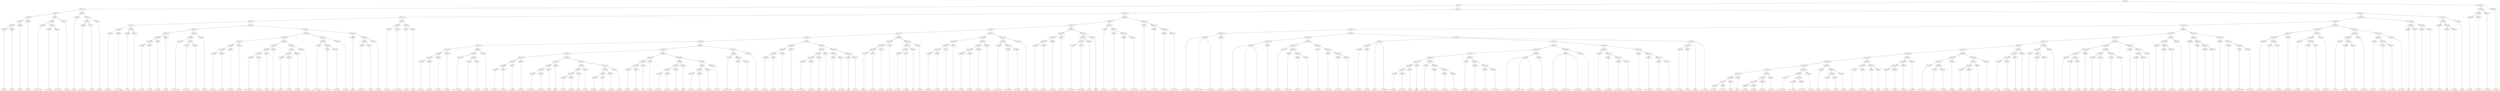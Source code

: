 digraph sample{
"L3693(0)"->"[C  E  G](0)"
"L3693(1)"->"[C  E  G](1)"
"L5619(6)"->"L3693(0)"
"L5619(6)"->"L3693(1)"
"L3693(2)"->"[C  E  G](2)"
"L5619(5)"->"L5619(6)"
"L5619(5)"->"L3693(2)"
"L3693(3)"->"[C  E  G](3)"
"L5619(4)"->"L5619(5)"
"L5619(4)"->"L3693(3)"
"L5214(0)"->"[Cis  D  F  G  B](0)"
"L3152(0)"->"[D  F  G  B](0)"
"L-1368(0)"->"[F  G  A  B](0)"
"L5619(9)"->"L3152(0)"
"L5619(9)"->"L-1368(0)"
"L5619(8)"->"L5214(0)"
"L5619(8)"->"L5619(9)"
"L3784(0)"->"[F  G  B](0)"
"L5619(7)"->"L5619(8)"
"L5619(7)"->"L3784(0)"
"L5619(3)"->"L5619(4)"
"L5619(3)"->"L5619(7)"
"L2963(0)"->"[C  E](0)"
"L3106(0)"->"[D  E  Gis  B](0)"
"L2777(0)"->"[C  E  A](0)"
"L5619(12)"->"L3106(0)"
"L5619(12)"->"L2777(0)"
"L4004(0)"->"[D  F  A](0)"
"L5619(11)"->"L5619(12)"
"L5619(11)"->"L4004(0)"
"L5619(10)"->"L2963(0)"
"L5619(10)"->"L5619(11)"
"L5619(2)"->"L5619(3)"
"L5619(2)"->"L5619(10)"
"L4733(0)"->"[D  E  Gis](0)"
"L4285(0)"->"[C  D  E  Gis  B](0)"
"L5619(18)"->"L4733(0)"
"L5619(18)"->"L4285(0)"
"L2931(0)"->"[C  A](0)"
"L2931(1)"->"[C  A](1)"
"L5619(19)"->"L2931(0)"
"L5619(19)"->"L2931(1)"
"L5619(17)"->"L5619(18)"
"L5619(17)"->"L5619(19)"
"L3693(4)"->"[C  E  G](4)"
"L3693(5)"->"[C  E  G](5)"
"L5619(24)"->"L3693(4)"
"L5619(24)"->"L3693(5)"
"L3693(6)"->"[C  E  G](6)"
"L5619(23)"->"L5619(24)"
"L5619(23)"->"L3693(6)"
"L3693(7)"->"[C  E  G](7)"
"L5619(22)"->"L5619(23)"
"L5619(22)"->"L3693(7)"
"L5214(1)"->"[Cis  D  F  G  B](1)"
"L3152(1)"->"[D  F  G  B](1)"
"L-1368(1)"->"[F  G  A  B](1)"
"L5619(27)"->"L3152(1)"
"L5619(27)"->"L-1368(1)"
"L5619(26)"->"L5214(1)"
"L5619(26)"->"L5619(27)"
"L3784(1)"->"[F  G  B](1)"
"L5619(25)"->"L5619(26)"
"L5619(25)"->"L3784(1)"
"L5619(21)"->"L5619(22)"
"L5619(21)"->"L5619(25)"
"L-1553(0)"->"[C  G  Ais](0)"
"L-1365(0)"->"[C  Fis  A](0)"
"L5619(33)"->"L-1553(0)"
"L5619(33)"->"L-1365(0)"
"L3200(0)"->"[C  F  Gis](0)"
"L5619(32)"->"L5619(33)"
"L5619(32)"->"L3200(0)"
"L3693(8)"->"[C  E  G](8)"
"L5619(31)"->"L5619(32)"
"L5619(31)"->"L3693(8)"
"L4724(0)"->"[D  E  F  G  B](0)"
"L3152(2)"->"[D  F  G  B](2)"
"L5619(37)"->"L4724(0)"
"L5619(37)"->"L3152(2)"
"L2963(1)"->"[C  E](1)"
"L5619(36)"->"L5619(37)"
"L5619(36)"->"L2963(1)"
"L3335(0)"->"[rest](0)"
"L5619(35)"->"L5619(36)"
"L5619(35)"->"L3335(0)"
"L3693(9)"->"[C  E  G](9)"
"L3693(10)"->"[C  E  G](10)"
"L5619(40)"->"L3693(9)"
"L5619(40)"->"L3693(10)"
"L3693(11)"->"[C  E  G](11)"
"L5619(39)"->"L5619(40)"
"L5619(39)"->"L3693(11)"
"L3693(12)"->"[C  E  G](12)"
"L5619(38)"->"L5619(39)"
"L5619(38)"->"L3693(12)"
"L5619(34)"->"L5619(35)"
"L5619(34)"->"L5619(38)"
"L5619(30)"->"L5619(31)"
"L5619(30)"->"L5619(34)"
"L5214(2)"->"[Cis  D  F  G  B](2)"
"L3152(3)"->"[D  F  G  B](3)"
"L-1368(2)"->"[F  G  A  B](2)"
"L5619(43)"->"L3152(3)"
"L5619(43)"->"L-1368(2)"
"L5619(42)"->"L5214(2)"
"L5619(42)"->"L5619(43)"
"L3784(2)"->"[F  G  B](2)"
"L5619(41)"->"L5619(42)"
"L5619(41)"->"L3784(2)"
"L5619(29)"->"L5619(30)"
"L5619(29)"->"L5619(41)"
"L2963(2)"->"[C  E](2)"
"L3106(1)"->"[D  E  Gis  B](1)"
"L2777(1)"->"[C  E  A](1)"
"L5619(46)"->"L3106(1)"
"L5619(46)"->"L2777(1)"
"L4004(1)"->"[D  F  A](1)"
"L5619(45)"->"L5619(46)"
"L5619(45)"->"L4004(1)"
"L5619(44)"->"L2963(2)"
"L5619(44)"->"L5619(45)"
"L5619(28)"->"L5619(29)"
"L5619(28)"->"L5619(44)"
"L5619(20)"->"L5619(21)"
"L5619(20)"->"L5619(28)"
"L5619(16)"->"L5619(17)"
"L5619(16)"->"L5619(20)"
"L4733(1)"->"[D  E  Gis](1)"
"L4285(1)"->"[C  D  E  Gis  B](1)"
"L5619(48)"->"L4733(1)"
"L5619(48)"->"L4285(1)"
"L2931(2)"->"[C  A](2)"
"L2931(3)"->"[C  A](3)"
"L5619(49)"->"L2931(2)"
"L5619(49)"->"L2931(3)"
"L5619(47)"->"L5619(48)"
"L5619(47)"->"L5619(49)"
"L5619(15)"->"L5619(16)"
"L5619(15)"->"L5619(47)"
"L3693(13)"->"[C  E  G](13)"
"L3693(14)"->"[C  E  G](14)"
"L5619(60)"->"L3693(13)"
"L5619(60)"->"L3693(14)"
"L3693(15)"->"[C  E  G](15)"
"L5619(59)"->"L5619(60)"
"L5619(59)"->"L3693(15)"
"L3693(16)"->"[C  E  G](16)"
"L5619(58)"->"L5619(59)"
"L5619(58)"->"L3693(16)"
"L5214(3)"->"[Cis  D  F  G  B](3)"
"L3152(4)"->"[D  F  G  B](4)"
"L-1368(3)"->"[F  G  A  B](3)"
"L5619(63)"->"L3152(4)"
"L5619(63)"->"L-1368(3)"
"L5619(62)"->"L5214(3)"
"L5619(62)"->"L5619(63)"
"L3784(3)"->"[F  G  B](3)"
"L5619(61)"->"L5619(62)"
"L5619(61)"->"L3784(3)"
"L5619(57)"->"L5619(58)"
"L5619(57)"->"L5619(61)"
"L-1553(1)"->"[C  G  Ais](1)"
"L-1365(1)"->"[C  Fis  A](1)"
"L5619(69)"->"L-1553(1)"
"L5619(69)"->"L-1365(1)"
"L3200(1)"->"[C  F  Gis](1)"
"L5619(68)"->"L5619(69)"
"L5619(68)"->"L3200(1)"
"L3693(17)"->"[C  E  G](17)"
"L5619(67)"->"L5619(68)"
"L5619(67)"->"L3693(17)"
"L4724(1)"->"[D  E  F  G  B](1)"
"L3152(5)"->"[D  F  G  B](5)"
"L5619(73)"->"L4724(1)"
"L5619(73)"->"L3152(5)"
"L2963(3)"->"[C  E](3)"
"L5619(72)"->"L5619(73)"
"L5619(72)"->"L2963(3)"
"L3335(1)"->"[rest](1)"
"L5619(71)"->"L5619(72)"
"L5619(71)"->"L3335(1)"
"L3285(0)"->"[C  G  B](0)"
"L4267(0)"->"[D  E  Fis](0)"
"L5619(77)"->"L3285(0)"
"L5619(77)"->"L4267(0)"
"L4794(0)"->"[G](0)"
"L5619(76)"->"L5619(77)"
"L5619(76)"->"L4794(0)"
"L3116(0)"->"[D  G  B](0)"
"L5619(75)"->"L5619(76)"
"L5619(75)"->"L3116(0)"
"L5323(0)"->"[C  Dis  G](0)"
"L5323(1)"->"[C  Dis  G](1)"
"L5619(80)"->"L5323(0)"
"L5619(80)"->"L5323(1)"
"L3116(1)"->"[D  G  B](1)"
"L5619(79)"->"L5619(80)"
"L5619(79)"->"L3116(1)"
"L3116(2)"->"[D  G  B](2)"
"L5619(78)"->"L5619(79)"
"L5619(78)"->"L3116(2)"
"L5619(74)"->"L5619(75)"
"L5619(74)"->"L5619(78)"
"L5619(70)"->"L5619(71)"
"L5619(70)"->"L5619(74)"
"L5619(66)"->"L5619(67)"
"L5619(66)"->"L5619(70)"
"L3285(1)"->"[C  G  B](1)"
"L4267(1)"->"[D  E  Fis](1)"
"L5619(84)"->"L3285(1)"
"L5619(84)"->"L4267(1)"
"L4794(1)"->"[G](1)"
"L5619(83)"->"L5619(84)"
"L5619(83)"->"L4794(1)"
"L3784(4)"->"[F  G  B](4)"
"L5619(82)"->"L5619(83)"
"L5619(82)"->"L3784(4)"
"L5323(2)"->"[C  Dis  G](2)"
"L5323(3)"->"[C  Dis  G](3)"
"L5619(88)"->"L5323(2)"
"L5619(88)"->"L5323(3)"
"L3116(3)"->"[D  G  B](3)"
"L5619(87)"->"L5619(88)"
"L5619(87)"->"L3116(3)"
"L2804(0)"->"[G  B](0)"
"L5619(86)"->"L5619(87)"
"L5619(86)"->"L2804(0)"
"L3693(18)"->"[C  E  G](18)"
"L3693(19)"->"[C  E  G](19)"
"L5619(91)"->"L3693(18)"
"L5619(91)"->"L3693(19)"
"L3693(20)"->"[C  E  G](20)"
"L5619(90)"->"L5619(91)"
"L5619(90)"->"L3693(20)"
"L3693(21)"->"[C  E  G](21)"
"L5619(89)"->"L5619(90)"
"L5619(89)"->"L3693(21)"
"L5619(85)"->"L5619(86)"
"L5619(85)"->"L5619(89)"
"L5619(81)"->"L5619(82)"
"L5619(81)"->"L5619(85)"
"L5619(65)"->"L5619(66)"
"L5619(65)"->"L5619(81)"
"L5214(4)"->"[Cis  D  F  G  B](4)"
"L3152(6)"->"[D  F  G  B](6)"
"L-1368(4)"->"[F  G  A  B](4)"
"L5619(94)"->"L3152(6)"
"L5619(94)"->"L-1368(4)"
"L5619(93)"->"L5214(4)"
"L5619(93)"->"L5619(94)"
"L3784(5)"->"[F  G  B](5)"
"L5619(92)"->"L5619(93)"
"L5619(92)"->"L3784(5)"
"L5619(64)"->"L5619(65)"
"L5619(64)"->"L5619(92)"
"L5619(56)"->"L5619(57)"
"L5619(56)"->"L5619(64)"
"L-1553(2)"->"[C  G  Ais](2)"
"L-1365(2)"->"[C  Fis  A](2)"
"L5619(98)"->"L-1553(2)"
"L5619(98)"->"L-1365(2)"
"L3200(2)"->"[C  F  Gis](2)"
"L5619(97)"->"L5619(98)"
"L5619(97)"->"L3200(2)"
"L3693(22)"->"[C  E  G](22)"
"L5619(96)"->"L5619(97)"
"L5619(96)"->"L3693(22)"
"L4724(2)"->"[D  E  F  G  B](2)"
"L3152(7)"->"[D  F  G  B](7)"
"L5619(102)"->"L4724(2)"
"L5619(102)"->"L3152(7)"
"L2963(4)"->"[C  E](4)"
"L5619(101)"->"L5619(102)"
"L5619(101)"->"L2963(4)"
"L3335(2)"->"[rest](2)"
"L5619(100)"->"L5619(101)"
"L5619(100)"->"L3335(2)"
"L3285(2)"->"[C  G  B](2)"
"L4267(2)"->"[D  E  Fis](2)"
"L5619(104)"->"L3285(2)"
"L5619(104)"->"L4267(2)"
"L4794(2)"->"[G](2)"
"L3116(4)"->"[D  G  B](4)"
"L5619(105)"->"L4794(2)"
"L5619(105)"->"L3116(4)"
"L5619(103)"->"L5619(104)"
"L5619(103)"->"L5619(105)"
"L5619(99)"->"L5619(100)"
"L5619(99)"->"L5619(103)"
"L5619(95)"->"L5619(96)"
"L5619(95)"->"L5619(99)"
"L5619(55)"->"L5619(56)"
"L5619(55)"->"L5619(95)"
"L5323(4)"->"[C  Dis  G](4)"
"L5323(5)"->"[C  Dis  G](5)"
"L5619(109)"->"L5323(4)"
"L5619(109)"->"L5323(5)"
"L3116(5)"->"[D  G  B](5)"
"L5619(108)"->"L5619(109)"
"L5619(108)"->"L3116(5)"
"L3116(6)"->"[D  G  B](6)"
"L5619(107)"->"L5619(108)"
"L5619(107)"->"L3116(6)"
"L3285(3)"->"[C  G  B](3)"
"L4267(3)"->"[D  E  Fis](3)"
"L5619(112)"->"L3285(3)"
"L5619(112)"->"L4267(3)"
"L4794(3)"->"[G](3)"
"L5619(111)"->"L5619(112)"
"L5619(111)"->"L4794(3)"
"L3784(6)"->"[F  G  B](6)"
"L5619(110)"->"L5619(111)"
"L5619(110)"->"L3784(6)"
"L5619(106)"->"L5619(107)"
"L5619(106)"->"L5619(110)"
"L5619(54)"->"L5619(55)"
"L5619(54)"->"L5619(106)"
"L5323(6)"->"[C  Dis  G](6)"
"L5323(7)"->"[C  Dis  G](7)"
"L5619(117)"->"L5323(6)"
"L5619(117)"->"L5323(7)"
"L3116(7)"->"[D  G  B](7)"
"L5619(116)"->"L5619(117)"
"L5619(116)"->"L3116(7)"
"L2804(1)"->"[G  B](1)"
"L5619(115)"->"L5619(116)"
"L5619(115)"->"L2804(1)"
"L3693(23)"->"[C  E  G](23)"
"L3693(24)"->"[C  E  G](24)"
"L5619(120)"->"L3693(23)"
"L5619(120)"->"L3693(24)"
"L3693(25)"->"[C  E  G](25)"
"L5619(119)"->"L5619(120)"
"L5619(119)"->"L3693(25)"
"L3693(26)"->"[C  E  G](26)"
"L5619(118)"->"L5619(119)"
"L5619(118)"->"L3693(26)"
"L5619(114)"->"L5619(115)"
"L5619(114)"->"L5619(118)"
"L5214(5)"->"[Cis  D  F  G  B](5)"
"L3152(8)"->"[D  F  G  B](8)"
"L-1368(5)"->"[F  G  A  B](5)"
"L5619(123)"->"L3152(8)"
"L5619(123)"->"L-1368(5)"
"L5619(122)"->"L5214(5)"
"L5619(122)"->"L5619(123)"
"L3784(7)"->"[F  G  B](7)"
"L5619(121)"->"L5619(122)"
"L5619(121)"->"L3784(7)"
"L5619(113)"->"L5619(114)"
"L5619(113)"->"L5619(121)"
"L5619(53)"->"L5619(54)"
"L5619(53)"->"L5619(113)"
"L-1553(3)"->"[C  G  Ais](3)"
"L-1365(3)"->"[C  Fis  A](3)"
"L5619(127)"->"L-1553(3)"
"L5619(127)"->"L-1365(3)"
"L3200(3)"->"[C  F  Gis](3)"
"L5619(126)"->"L5619(127)"
"L5619(126)"->"L3200(3)"
"L3693(27)"->"[C  E  G](27)"
"L5619(125)"->"L5619(126)"
"L5619(125)"->"L3693(27)"
"L4724(3)"->"[D  E  F  G  B](3)"
"L3152(9)"->"[D  F  G  B](9)"
"L5619(130)"->"L4724(3)"
"L5619(130)"->"L3152(9)"
"L2963(5)"->"[C  E](5)"
"L5619(129)"->"L5619(130)"
"L5619(129)"->"L2963(5)"
"L3335(3)"->"[rest](3)"
"L5619(128)"->"L5619(129)"
"L5619(128)"->"L3335(3)"
"L5619(124)"->"L5619(125)"
"L5619(124)"->"L5619(128)"
"L5619(52)"->"L5619(53)"
"L5619(52)"->"L5619(124)"
"L3441(0)"->"[C  F  G  A](0)"
"L4294(0)"->"[C  D  E  F  A](0)"
"L5080(0)"->"[C  D  F  A](0)"
"L3910(0)"->"[C  D  F  A  B](0)"
"L5619(133)"->"L5080(0)"
"L5619(133)"->"L3910(0)"
"L5619(132)"->"L4294(0)"
"L5619(132)"->"L5619(133)"
"L5619(131)"->"L3441(0)"
"L5619(131)"->"L5619(132)"
"L5619(51)"->"L5619(52)"
"L5619(51)"->"L5619(131)"
"L3441(1)"->"[C  F  G  A](1)"
"L4294(1)"->"[C  D  E  F  A](1)"
"L5080(1)"->"[C  D  F  A](1)"
"L3910(1)"->"[C  D  F  A  B](1)"
"L5619(136)"->"L5080(1)"
"L5619(136)"->"L3910(1)"
"L5619(135)"->"L4294(1)"
"L5619(135)"->"L5619(136)"
"L5619(134)"->"L3441(1)"
"L5619(134)"->"L5619(135)"
"L5619(50)"->"L5619(51)"
"L5619(50)"->"L5619(134)"
"L5619(14)"->"L5619(15)"
"L5619(14)"->"L5619(50)"
"L2988(0)"->"[C  Cis  D  E  Ais](0)"
"L2988(0)"->"[C  Dis  E  F  Ais](0)"
"L2988(0)"->"[C  E  Fis  Ais](0)"
"L1959(0)"->"[C  E  G  Ais](0)"
"L5619(142)"->"L2988(0)"
"L5619(142)"->"L1959(0)"
"L2988(1)"->"[C  Cis  D  E  Ais](1)"
"L2988(1)"->"[C  Dis  E  F  Ais](1)"
"L2988(1)"->"[C  E  Fis  Ais](1)"
"L1959(1)"->"[C  E  G  Ais](1)"
"L5619(145)"->"L2988(1)"
"L5619(145)"->"L1959(1)"
"L3441(2)"->"[C  F  G  A](2)"
"L4294(2)"->"[C  D  E  F  A](2)"
"L5080(2)"->"[C  D  F  A](2)"
"L3910(2)"->"[C  D  F  A  B](2)"
"L5619(149)"->"L5080(2)"
"L5619(149)"->"L3910(2)"
"L5619(148)"->"L4294(2)"
"L5619(148)"->"L5619(149)"
"L5619(147)"->"L3441(2)"
"L5619(147)"->"L5619(148)"
"L3441(3)"->"[C  F  G  A](3)"
"L4294(3)"->"[C  D  E  F  A](3)"
"L5080(3)"->"[C  D  F  A](3)"
"L3910(3)"->"[C  D  F  A  B](3)"
"L5619(152)"->"L5080(3)"
"L5619(152)"->"L3910(3)"
"L5619(151)"->"L4294(3)"
"L5619(151)"->"L5619(152)"
"L5619(150)"->"L3441(3)"
"L5619(150)"->"L5619(151)"
"L5619(146)"->"L5619(147)"
"L5619(146)"->"L5619(150)"
"L5619(144)"->"L5619(145)"
"L5619(144)"->"L5619(146)"
"L3441(4)"->"[C  F  G  A](4)"
"L4484(0)"->"[C  D  E](0)"
"L5619(153)"->"L3441(4)"
"L5619(153)"->"L4484(0)"
"L4505(0)"->"[C  Ais](0)"
"L4505(0)"->"L5619(153)"
"L4505(0)"->"[C  G  A  Ais](0)"
"L5152(0)"->"[F  A  Ais](0)"
"L4455(0)"->"[C  D  E  A](0)"
"L5194(0)"->"L5152(0)"
"L5194(0)"->"L4455(0)"
"L4049(0)"->"[F  A](0)"
"L5619(160)"->"L5194(0)"
"L5619(160)"->"L4049(0)"
"L3335(4)"->"[rest](4)"
"L5619(159)"->"L5619(160)"
"L5619(159)"->"L3335(4)"
"L3441(5)"->"[C  F  G  A](5)"
"L4294(4)"->"[C  D  E  F  A](4)"
"L5080(4)"->"[C  D  F  A](4)"
"L3910(4)"->"[C  D  F  A  B](4)"
"L5619(163)"->"L5080(4)"
"L5619(163)"->"L3910(4)"
"L5619(162)"->"L4294(4)"
"L5619(162)"->"L5619(163)"
"L5619(161)"->"L3441(5)"
"L5619(161)"->"L5619(162)"
"L5619(158)"->"L5619(159)"
"L5619(158)"->"L5619(161)"
"L3441(6)"->"[C  F  G  A](6)"
"L4294(5)"->"[C  D  E  F  A](5)"
"L5080(5)"->"[C  D  F  A](5)"
"L3910(5)"->"[C  D  F  A  B](5)"
"L5619(166)"->"L5080(5)"
"L5619(166)"->"L3910(5)"
"L5619(165)"->"L4294(5)"
"L5619(165)"->"L5619(166)"
"L5619(164)"->"L3441(6)"
"L5619(164)"->"L5619(165)"
"L5619(157)"->"L5619(158)"
"L5619(157)"->"L5619(164)"
"L2988(2)"->"[C  Cis  D  E  Ais](2)"
"L2988(2)"->"[C  Dis  E  F  Ais](2)"
"L2988(2)"->"[C  E  Fis  Ais](2)"
"L1959(2)"->"[C  E  G  Ais](2)"
"L5619(167)"->"L2988(2)"
"L5619(167)"->"L1959(2)"
"L5619(156)"->"L5619(157)"
"L5619(156)"->"L5619(167)"
"L2988(3)"->"[C  Cis  D  E  Ais](3)"
"L2988(3)"->"[C  Dis  E  F  Ais](3)"
"L2988(3)"->"[C  E  Fis  Ais](3)"
"L1959(3)"->"[C  E  G  Ais](3)"
"L5619(168)"->"L2988(3)"
"L5619(168)"->"L1959(3)"
"L5619(155)"->"L5619(156)"
"L5619(155)"->"L5619(168)"
"L3441(7)"->"[C  F  G  A](7)"
"L4294(6)"->"[C  D  E  F  A](6)"
"L5080(6)"->"[C  D  F  A](6)"
"L3910(6)"->"[C  D  F  A  B](6)"
"L5619(172)"->"L5080(6)"
"L5619(172)"->"L3910(6)"
"L5619(171)"->"L4294(6)"
"L5619(171)"->"L5619(172)"
"L5619(170)"->"L3441(7)"
"L5619(170)"->"L5619(171)"
"L3441(8)"->"[C  F  G  A](8)"
"L4294(7)"->"[C  D  E  F  A](7)"
"L5080(7)"->"[C  D  F  A](7)"
"L3910(7)"->"[C  D  F  A  B](7)"
"L5619(175)"->"L5080(7)"
"L5619(175)"->"L3910(7)"
"L5619(174)"->"L4294(7)"
"L5619(174)"->"L5619(175)"
"L5619(173)"->"L3441(8)"
"L5619(173)"->"L5619(174)"
"L5619(169)"->"L5619(170)"
"L5619(169)"->"L5619(173)"
"L5619(154)"->"L5619(155)"
"L5619(154)"->"L5619(169)"
"L3441(9)"->"[C  F  G  A](9)"
"L4484(1)"->"[C  D  E](1)"
"L5619(176)"->"L3441(9)"
"L5619(176)"->"L4484(1)"
"L4505(1)"->"[C  Ais](1)"
"L4505(1)"->"L5619(176)"
"L4505(1)"->"[C  G  A  Ais](1)"
"L5529(0)"->"L4505(0)"
"L5529(0)"->"L5619(154)"
"L5529(0)"->"L4505(1)"
"L5619(143)"->"L5619(144)"
"L5619(143)"->"L5529(0)"
"L5619(141)"->"L5619(142)"
"L5619(141)"->"L5619(143)"
"L5152(1)"->"[F  A  Ais](1)"
"L4455(1)"->"[C  D  E  A](1)"
"L5194(1)"->"L5152(1)"
"L5194(1)"->"L4455(1)"
"L4049(1)"->"[F  A](1)"
"L5619(189)"->"L5194(1)"
"L5619(189)"->"L4049(1)"
"L3335(5)"->"[rest](5)"
"L5619(188)"->"L5619(189)"
"L5619(188)"->"L3335(5)"
"L3693(28)"->"[C  E  G](28)"
"L3693(29)"->"[C  E  G](29)"
"L5619(192)"->"L3693(28)"
"L5619(192)"->"L3693(29)"
"L3693(30)"->"[C  E  G](30)"
"L5619(191)"->"L5619(192)"
"L5619(191)"->"L3693(30)"
"L3693(31)"->"[C  E  G](31)"
"L5619(190)"->"L5619(191)"
"L5619(190)"->"L3693(31)"
"L5619(187)"->"L5619(188)"
"L5619(187)"->"L5619(190)"
"L5214(6)"->"[Cis  D  F  G  B](6)"
"L3152(10)"->"[D  F  G  B](10)"
"L-1368(6)"->"[F  G  A  B](6)"
"L5619(195)"->"L3152(10)"
"L5619(195)"->"L-1368(6)"
"L5619(194)"->"L5214(6)"
"L5619(194)"->"L5619(195)"
"L3784(8)"->"[F  G  B](8)"
"L5619(193)"->"L5619(194)"
"L5619(193)"->"L3784(8)"
"L5619(186)"->"L5619(187)"
"L5619(186)"->"L5619(193)"
"L2963(6)"->"[C  E](6)"
"L3106(2)"->"[D  E  Gis  B](2)"
"L2777(2)"->"[C  E  A](2)"
"L5619(198)"->"L3106(2)"
"L5619(198)"->"L2777(2)"
"L4004(2)"->"[D  F  A](2)"
"L5619(197)"->"L5619(198)"
"L5619(197)"->"L4004(2)"
"L5619(196)"->"L2963(6)"
"L5619(196)"->"L5619(197)"
"L5619(185)"->"L5619(186)"
"L5619(185)"->"L5619(196)"
"L4733(2)"->"[D  E  Gis](2)"
"L4285(2)"->"[C  D  E  Gis  B](2)"
"L5619(200)"->"L4733(2)"
"L5619(200)"->"L4285(2)"
"L2931(4)"->"[C  A](4)"
"L2931(5)"->"[C  A](5)"
"L5619(201)"->"L2931(4)"
"L5619(201)"->"L2931(5)"
"L5619(199)"->"L5619(200)"
"L5619(199)"->"L5619(201)"
"L5619(184)"->"L5619(185)"
"L5619(184)"->"L5619(199)"
"L3693(32)"->"[C  E  G](32)"
"L3693(33)"->"[C  E  G](33)"
"L5619(204)"->"L3693(32)"
"L5619(204)"->"L3693(33)"
"L3693(34)"->"[C  E  G](34)"
"L5619(203)"->"L5619(204)"
"L5619(203)"->"L3693(34)"
"L3693(35)"->"[C  E  G](35)"
"L5619(202)"->"L5619(203)"
"L5619(202)"->"L3693(35)"
"L5619(183)"->"L5619(184)"
"L5619(183)"->"L5619(202)"
"L5214(7)"->"[Cis  D  F  G  B](7)"
"L3152(11)"->"[D  F  G  B](11)"
"L-1368(7)"->"[F  G  A  B](7)"
"L5619(208)"->"L3152(11)"
"L5619(208)"->"L-1368(7)"
"L5619(207)"->"L5214(7)"
"L5619(207)"->"L5619(208)"
"L3784(9)"->"[F  G  B](9)"
"L5619(206)"->"L5619(207)"
"L5619(206)"->"L3784(9)"
"L-1553(4)"->"[C  G  Ais](4)"
"L-1365(4)"->"[C  Fis  A](4)"
"L5619(211)"->"L-1553(4)"
"L5619(211)"->"L-1365(4)"
"L3200(4)"->"[C  F  Gis](4)"
"L5619(210)"->"L5619(211)"
"L5619(210)"->"L3200(4)"
"L3693(36)"->"[C  E  G](36)"
"L5619(209)"->"L5619(210)"
"L5619(209)"->"L3693(36)"
"L5619(205)"->"L5619(206)"
"L5619(205)"->"L5619(209)"
"L5619(182)"->"L5619(183)"
"L5619(182)"->"L5619(205)"
"L4724(4)"->"[D  E  F  G  B](4)"
"L3152(12)"->"[D  F  G  B](12)"
"L5619(214)"->"L4724(4)"
"L5619(214)"->"L3152(12)"
"L2963(7)"->"[C  E](7)"
"L5619(213)"->"L5619(214)"
"L5619(213)"->"L2963(7)"
"L3335(6)"->"[rest](6)"
"L5619(212)"->"L5619(213)"
"L5619(212)"->"L3335(6)"
"L5619(181)"->"L5619(182)"
"L5619(181)"->"L5619(212)"
"L2804(2)"->"[G  B](2)"
"L5114(0)"->"[C  G  A](0)"
"L4300(0)"->"[Cis  G  Ais](0)"
"L5619(217)"->"L5114(0)"
"L5619(217)"->"L4300(0)"
"L5619(216)"->"L2804(2)"
"L5619(216)"->"L5619(217)"
"L3116(8)"->"[D  G  B](8)"
"L5619(215)"->"L5619(216)"
"L5619(215)"->"L3116(8)"
"L5619(180)"->"L5619(181)"
"L5619(180)"->"L5619(215)"
"L3693(37)"->"[C  E  G](37)"
"L4336(0)"->"[E  G](0)"
"L3693(38)"->"[C  E  G](38)"
"L5619(222)"->"L4336(0)"
"L5619(222)"->"L3693(38)"
"L5619(221)"->"L3693(37)"
"L5619(221)"->"L5619(222)"
"L2963(8)"->"[C  E](8)"
"L5619(220)"->"L5619(221)"
"L5619(220)"->"L2963(8)"
"L2804(3)"->"[G  B](3)"
"L3152(13)"->"[D  F  G  B](13)"
"L5619(224)"->"L2804(3)"
"L5619(224)"->"L3152(13)"
"L5214(8)"->"[Cis  D  F  G  B](8)"
"L-1359(0)"->"[E  F  G  B](0)"
"L5619(225)"->"L5214(8)"
"L5619(225)"->"L-1359(0)"
"L5619(223)"->"L5619(224)"
"L5619(223)"->"L5619(225)"
"L5619(219)"->"L5619(220)"
"L5619(219)"->"L5619(223)"
"L2963(9)"->"[C  E](9)"
"L-1356(0)"->"[E  B](0)"
"L-1505(0)"->"[C  D](0)"
"L5619(228)"->"L-1356(0)"
"L5619(228)"->"L-1505(0)"
"L2739(0)"->"[A  B](0)"
"L5619(227)"->"L5619(228)"
"L5619(227)"->"L2739(0)"
"L5619(226)"->"L2963(9)"
"L5619(226)"->"L5619(227)"
"L5619(218)"->"L5619(219)"
"L5619(218)"->"L5619(226)"
"L5619(179)"->"L5619(180)"
"L5619(179)"->"L5619(218)"
"L2804(4)"->"[G  B](4)"
"L5114(1)"->"[C  G  A](1)"
"L4300(1)"->"[Cis  G  Ais](1)"
"L5619(231)"->"L5114(1)"
"L5619(231)"->"L4300(1)"
"L5619(230)"->"L2804(4)"
"L5619(230)"->"L5619(231)"
"L3116(9)"->"[D  G  B](9)"
"L5619(229)"->"L5619(230)"
"L5619(229)"->"L3116(9)"
"L5619(178)"->"L5619(179)"
"L5619(178)"->"L5619(229)"
"L3693(39)"->"[C  E  G](39)"
"L4336(1)"->"[E  G](1)"
"L3693(40)"->"[C  E  G](40)"
"L2963(10)"->"[C  E](10)"
"L5619(235)"->"L3693(40)"
"L5619(235)"->"L2963(10)"
"L5619(234)"->"L4336(1)"
"L5619(234)"->"L5619(235)"
"L5619(233)"->"L3693(39)"
"L5619(233)"->"L5619(234)"
"L2804(5)"->"[G  B](5)"
"L3152(14)"->"[D  F  G  B](14)"
"L5214(9)"->"[Cis  D  F  G  B](9)"
"L-1359(1)"->"[E  F  G  B](1)"
"L5619(238)"->"L5214(9)"
"L5619(238)"->"L-1359(1)"
"L5619(237)"->"L3152(14)"
"L5619(237)"->"L5619(238)"
"L5619(236)"->"L2804(5)"
"L5619(236)"->"L5619(237)"
"L5619(232)"->"L5619(233)"
"L5619(232)"->"L5619(236)"
"L5619(177)"->"L5619(178)"
"L5619(177)"->"L5619(232)"
"L5619(140)"->"L5619(141)"
"L5619(140)"->"L5619(177)"
"L3609(0)"->"[C  D  E  F](0)"
"L5124(0)"->"[C  G  A  B](0)"
"L5124(1)"->"[C  G  A  B](1)"
"L5619(243)"->"L5124(0)"
"L5619(243)"->"L5124(1)"
"L5619(242)"->"L3609(0)"
"L5619(242)"->"L5619(243)"
"L2641(0)"->"[D  E  F  G](0)"
"L5619(241)"->"L5619(242)"
"L5619(241)"->"L2641(0)"
"L3609(1)"->"[C  D  E  F](1)"
"L5124(2)"->"[C  G  A  B](2)"
"L5124(3)"->"[C  G  A  B](3)"
"L5619(246)"->"L5124(2)"
"L5619(246)"->"L5124(3)"
"L5619(245)"->"L3609(1)"
"L5619(245)"->"L5619(246)"
"L2641(1)"->"[D  E  F  G](1)"
"L5619(244)"->"L5619(245)"
"L5619(244)"->"L2641(1)"
"L5619(240)"->"L5619(241)"
"L5619(240)"->"L5619(244)"
"L2964(0)"->"[C  E  F  G](0)"
"L-1532(0)"->"[C  D  A  B](0)"
"L5124(4)"->"[C  G  A  B](4)"
"L5619(250)"->"L-1532(0)"
"L5619(250)"->"L5124(4)"
"L5619(249)"->"L2964(0)"
"L5619(249)"->"L5619(250)"
"L2641(2)"->"[D  E  F  G](2)"
"L5619(248)"->"L5619(249)"
"L5619(248)"->"L2641(2)"
"L2964(1)"->"[C  E  F  G](1)"
"L-1532(1)"->"[C  D  A  B](1)"
"L5124(5)"->"[C  G  A  B](5)"
"L5619(253)"->"L-1532(1)"
"L5619(253)"->"L5124(5)"
"L5619(252)"->"L2964(1)"
"L5619(252)"->"L5619(253)"
"L2641(3)"->"[D  E  F  G](3)"
"L5619(251)"->"L5619(252)"
"L5619(251)"->"L2641(3)"
"L5619(247)"->"L5619(248)"
"L5619(247)"->"L5619(251)"
"L5619(239)"->"L5619(240)"
"L5619(239)"->"L5619(247)"
"L5619(139)"->"L5619(140)"
"L5619(139)"->"L5619(239)"
"L3500(0)"->"[C](0)"
"L3335(7)"->"[rest](7)"
"L5619(255)"->"L3500(0)"
"L5619(255)"->"L3335(7)"
"L5004(0)"->"[C  F  A](0)"
"L3200(5)"->"[C  F  Gis](5)"
"L5619(256)"->"L5004(0)"
"L5619(256)"->"L3200(5)"
"L5619(254)"->"L5619(255)"
"L5619(254)"->"L5619(256)"
"L5619(138)"->"L5619(139)"
"L5619(138)"->"L5619(254)"
"L3693(41)"->"[C  E  G](41)"
"L3335(8)"->"[rest](8)"
"L3693(42)"->"[C  E  G](42)"
"L5619(259)"->"L3335(8)"
"L5619(259)"->"L3693(42)"
"L5619(258)"->"L3693(41)"
"L5619(258)"->"L5619(259)"
"L3335(9)"->"[rest](9)"
"L5619(257)"->"L5619(258)"
"L5619(257)"->"L3335(9)"
"L5619(137)"->"L5619(138)"
"L5619(137)"->"L5619(257)"
"L5619(13)"->"L5619(14)"
"L5619(13)"->"L5619(137)"
"L5619(1)"->"L5619(2)"
"L5619(1)"->"L5619(13)"
"L3693(43)"->"[C  E  G](43)"
"L3693(44)"->"[C  E  G](44)"
"L5619(262)"->"L3693(43)"
"L5619(262)"->"L3693(44)"
"L3693(45)"->"[C  E  G](45)"
"L5619(261)"->"L5619(262)"
"L5619(261)"->"L3693(45)"
"L3693(46)"->"[C  E  G](46)"
"L5619(260)"->"L5619(261)"
"L5619(260)"->"L3693(46)"
"L5619(0)"->"L5619(1)"
"L5619(0)"->"L5619(260)"
{rank = min; "L5619(0)"}
{rank = same; "L5619(1)"; "L5619(260)";}
{rank = same; "L5619(2)"; "L5619(13)"; "L5619(261)"; "L3693(46)";}
{rank = same; "L5619(3)"; "L5619(10)"; "L5619(14)"; "L5619(137)"; "L5619(262)"; "L3693(45)";}
{rank = same; "L5619(4)"; "L5619(7)"; "L2963(0)"; "L5619(11)"; "L5619(15)"; "L5619(50)"; "L5619(138)"; "L5619(257)"; "L3693(43)"; "L3693(44)";}
{rank = same; "L5619(5)"; "L3693(3)"; "L5619(8)"; "L3784(0)"; "L5619(12)"; "L4004(0)"; "L5619(16)"; "L5619(47)"; "L5619(51)"; "L5619(134)"; "L5619(139)"; "L5619(254)"; "L5619(258)"; "L3335(9)";}
{rank = same; "L5619(6)"; "L3693(2)"; "L5214(0)"; "L5619(9)"; "L3106(0)"; "L2777(0)"; "L5619(17)"; "L5619(20)"; "L5619(48)"; "L5619(49)"; "L5619(52)"; "L5619(131)"; "L3441(1)"; "L5619(135)"; "L5619(140)"; "L5619(239)"; "L5619(255)"; "L5619(256)"; "L3693(41)"; "L5619(259)";}
{rank = same; "L3693(0)"; "L3693(1)"; "L3152(0)"; "L-1368(0)"; "L5619(18)"; "L5619(19)"; "L5619(21)"; "L5619(28)"; "L4733(1)"; "L4285(1)"; "L2931(2)"; "L2931(3)"; "L5619(53)"; "L5619(124)"; "L3441(0)"; "L5619(132)"; "L4294(1)"; "L5619(136)"; "L5619(141)"; "L5619(177)"; "L5619(240)"; "L5619(247)"; "L3500(0)"; "L3335(7)"; "L5004(0)"; "L3200(5)"; "L3335(8)"; "L3693(42)";}
{rank = same; "L4733(0)"; "L4285(0)"; "L2931(0)"; "L2931(1)"; "L5619(22)"; "L5619(25)"; "L5619(29)"; "L5619(44)"; "L5619(54)"; "L5619(113)"; "L5619(125)"; "L5619(128)"; "L4294(0)"; "L5619(133)"; "L5080(1)"; "L3910(1)"; "L5619(142)"; "L5619(143)"; "L5619(178)"; "L5619(232)"; "L5619(241)"; "L5619(244)"; "L5619(248)"; "L5619(251)";}
{rank = same; "L5619(23)"; "L3693(7)"; "L5619(26)"; "L3784(1)"; "L5619(30)"; "L5619(41)"; "L2963(2)"; "L5619(45)"; "L5619(55)"; "L5619(106)"; "L5619(114)"; "L5619(121)"; "L5619(126)"; "L3693(27)"; "L5619(129)"; "L3335(3)"; "L5080(0)"; "L3910(0)"; "L2988(0)"; "L1959(0)"; "L5619(144)"; "L5529(0)"; "L5619(179)"; "L5619(229)"; "L5619(233)"; "L5619(236)"; "L5619(242)"; "L2641(0)"; "L5619(245)"; "L2641(1)"; "L5619(249)"; "L2641(2)"; "L5619(252)"; "L2641(3)";}
{rank = same; "L5619(24)"; "L3693(6)"; "L5214(1)"; "L5619(27)"; "L5619(31)"; "L5619(34)"; "L5619(42)"; "L3784(2)"; "L5619(46)"; "L4004(1)"; "L5619(56)"; "L5619(95)"; "L5619(107)"; "L5619(110)"; "L5619(115)"; "L5619(118)"; "L5619(122)"; "L3784(7)"; "L5619(127)"; "L3200(3)"; "L5619(130)"; "L2963(5)"; "L5619(145)"; "L5619(146)"; "L4505(0)"; "L5619(154)"; "L4505(1)"; "L5619(180)"; "L5619(218)"; "L5619(230)"; "L3116(9)"; "L3693(39)"; "L5619(234)"; "L2804(5)"; "L5619(237)"; "L3609(0)"; "L5619(243)"; "L3609(1)"; "L5619(246)"; "L2964(0)"; "L5619(250)"; "L2964(1)"; "L5619(253)";}
{rank = same; "L3693(4)"; "L3693(5)"; "L3152(1)"; "L-1368(1)"; "L5619(32)"; "L3693(8)"; "L5619(35)"; "L5619(38)"; "L5214(2)"; "L5619(43)"; "L3106(1)"; "L2777(1)"; "L5619(57)"; "L5619(64)"; "L5619(96)"; "L5619(99)"; "L5619(108)"; "L3116(6)"; "L5619(111)"; "L3784(6)"; "L5619(116)"; "L2804(1)"; "L5619(119)"; "L3693(26)"; "L5214(5)"; "L5619(123)"; "L-1553(3)"; "L-1365(3)"; "L4724(3)"; "L3152(9)"; "L2988(1)"; "L1959(1)"; "L5619(147)"; "L5619(150)"; "L5619(153)"; "L5619(155)"; "L5619(169)"; "L5619(176)"; "L5619(181)"; "L5619(215)"; "L5619(219)"; "L5619(226)"; "L2804(4)"; "L5619(231)"; "L4336(1)"; "L5619(235)"; "L3152(14)"; "L5619(238)"; "L5124(0)"; "L5124(1)"; "L5124(2)"; "L5124(3)"; "L-1532(0)"; "L5124(4)"; "L-1532(1)"; "L5124(5)";}
{rank = same; "L5619(33)"; "L3200(0)"; "L5619(36)"; "L3335(0)"; "L5619(39)"; "L3693(12)"; "L3152(3)"; "L-1368(2)"; "L5619(58)"; "L5619(61)"; "L5619(65)"; "L5619(92)"; "L5619(97)"; "L3693(22)"; "L5619(100)"; "L5619(103)"; "L5619(109)"; "L3116(5)"; "L5619(112)"; "L4794(3)"; "L5619(117)"; "L3116(7)"; "L5619(120)"; "L3693(25)"; "L3152(8)"; "L-1368(5)"; "L3441(2)"; "L5619(148)"; "L3441(3)"; "L5619(151)"; "L3441(4)"; "L4484(0)"; "L5619(156)"; "L5619(168)"; "L5619(170)"; "L5619(173)"; "L3441(9)"; "L4484(1)"; "L5619(182)"; "L5619(212)"; "L5619(216)"; "L3116(8)"; "L5619(220)"; "L5619(223)"; "L2963(9)"; "L5619(227)"; "L5114(1)"; "L4300(1)"; "L3693(40)"; "L2963(10)"; "L5214(9)"; "L-1359(1)";}
{rank = same; "L-1553(0)"; "L-1365(0)"; "L5619(37)"; "L2963(1)"; "L5619(40)"; "L3693(11)"; "L5619(59)"; "L3693(16)"; "L5619(62)"; "L3784(3)"; "L5619(66)"; "L5619(81)"; "L5619(93)"; "L3784(5)"; "L5619(98)"; "L3200(2)"; "L5619(101)"; "L3335(2)"; "L5619(104)"; "L5619(105)"; "L5323(4)"; "L5323(5)"; "L3285(3)"; "L4267(3)"; "L5323(6)"; "L5323(7)"; "L3693(23)"; "L3693(24)"; "L4294(2)"; "L5619(149)"; "L4294(3)"; "L5619(152)"; "L5619(157)"; "L5619(167)"; "L2988(3)"; "L1959(3)"; "L3441(7)"; "L5619(171)"; "L3441(8)"; "L5619(174)"; "L5619(183)"; "L5619(205)"; "L5619(213)"; "L3335(6)"; "L2804(2)"; "L5619(217)"; "L5619(221)"; "L2963(8)"; "L5619(224)"; "L5619(225)"; "L5619(228)"; "L2739(0)";}
{rank = same; "L4724(0)"; "L3152(2)"; "L3693(9)"; "L3693(10)"; "L5619(60)"; "L3693(15)"; "L5214(3)"; "L5619(63)"; "L5619(67)"; "L5619(70)"; "L5619(82)"; "L5619(85)"; "L5214(4)"; "L5619(94)"; "L-1553(2)"; "L-1365(2)"; "L5619(102)"; "L2963(4)"; "L3285(2)"; "L4267(2)"; "L4794(2)"; "L3116(4)"; "L5080(2)"; "L3910(2)"; "L5080(3)"; "L3910(3)"; "L5619(158)"; "L5619(164)"; "L2988(2)"; "L1959(2)"; "L4294(6)"; "L5619(172)"; "L4294(7)"; "L5619(175)"; "L5619(184)"; "L5619(202)"; "L5619(206)"; "L5619(209)"; "L5619(214)"; "L2963(7)"; "L5114(0)"; "L4300(0)"; "L3693(37)"; "L5619(222)"; "L2804(3)"; "L3152(13)"; "L5214(8)"; "L-1359(0)"; "L-1356(0)"; "L-1505(0)";}
{rank = same; "L3693(13)"; "L3693(14)"; "L3152(4)"; "L-1368(3)"; "L5619(68)"; "L3693(17)"; "L5619(71)"; "L5619(74)"; "L5619(83)"; "L3784(4)"; "L5619(86)"; "L5619(89)"; "L3152(6)"; "L-1368(4)"; "L4724(2)"; "L3152(7)"; "L5619(159)"; "L5619(161)"; "L3441(6)"; "L5619(165)"; "L5080(6)"; "L3910(6)"; "L5080(7)"; "L3910(7)"; "L5619(185)"; "L5619(199)"; "L5619(203)"; "L3693(35)"; "L5619(207)"; "L3784(9)"; "L5619(210)"; "L3693(36)"; "L4724(4)"; "L3152(12)"; "L4336(0)"; "L3693(38)";}
{rank = same; "L5619(69)"; "L3200(1)"; "L5619(72)"; "L3335(1)"; "L5619(75)"; "L5619(78)"; "L5619(84)"; "L4794(1)"; "L5619(87)"; "L2804(0)"; "L5619(90)"; "L3693(21)"; "L5619(160)"; "L3335(4)"; "L3441(5)"; "L5619(162)"; "L4294(5)"; "L5619(166)"; "L5619(186)"; "L5619(196)"; "L5619(200)"; "L5619(201)"; "L5619(204)"; "L3693(34)"; "L5214(7)"; "L5619(208)"; "L5619(211)"; "L3200(4)";}
{rank = same; "L-1553(1)"; "L-1365(1)"; "L5619(73)"; "L2963(3)"; "L5619(76)"; "L3116(0)"; "L5619(79)"; "L3116(2)"; "L3285(1)"; "L4267(1)"; "L5619(88)"; "L3116(3)"; "L5619(91)"; "L3693(20)"; "L5194(0)"; "L4049(0)"; "L4294(4)"; "L5619(163)"; "L5080(5)"; "L3910(5)"; "L5619(187)"; "L5619(193)"; "L2963(6)"; "L5619(197)"; "L4733(2)"; "L4285(2)"; "L2931(4)"; "L2931(5)"; "L3693(32)"; "L3693(33)"; "L3152(11)"; "L-1368(7)"; "L-1553(4)"; "L-1365(4)";}
{rank = same; "L4724(1)"; "L3152(5)"; "L5619(77)"; "L4794(0)"; "L5619(80)"; "L3116(1)"; "L5323(2)"; "L5323(3)"; "L3693(18)"; "L3693(19)"; "L5152(0)"; "L4455(0)"; "L5080(4)"; "L3910(4)"; "L5619(188)"; "L5619(190)"; "L5619(194)"; "L3784(8)"; "L5619(198)"; "L4004(2)";}
{rank = same; "L3285(0)"; "L4267(0)"; "L5323(0)"; "L5323(1)"; "L5619(189)"; "L3335(5)"; "L5619(191)"; "L3693(31)"; "L5214(6)"; "L5619(195)"; "L3106(2)"; "L2777(2)";}
{rank = same; "L5194(1)"; "L4049(1)"; "L5619(192)"; "L3693(30)"; "L3152(10)"; "L-1368(6)";}
{rank = same; "L5152(1)"; "L4455(1)"; "L3693(28)"; "L3693(29)";}
{rank = max; "[A  B](0)"; "[C  A](0)"; "[C  A](1)"; "[C  A](2)"; "[C  A](3)"; "[C  A](4)"; "[C  A](5)"; "[C  Ais](0)"; "[C  Ais](1)"; "[C  Cis  D  E  Ais](0)"; "[C  Cis  D  E  Ais](1)"; "[C  Cis  D  E  Ais](2)"; "[C  Cis  D  E  Ais](3)"; "[C  D  A  B](0)"; "[C  D  A  B](1)"; "[C  D  E  A](0)"; "[C  D  E  A](1)"; "[C  D  E  F  A](0)"; "[C  D  E  F  A](1)"; "[C  D  E  F  A](2)"; "[C  D  E  F  A](3)"; "[C  D  E  F  A](4)"; "[C  D  E  F  A](5)"; "[C  D  E  F  A](6)"; "[C  D  E  F  A](7)"; "[C  D  E  F](0)"; "[C  D  E  F](1)"; "[C  D  E  Gis  B](0)"; "[C  D  E  Gis  B](1)"; "[C  D  E  Gis  B](2)"; "[C  D  E](0)"; "[C  D  E](1)"; "[C  D  F  A  B](0)"; "[C  D  F  A  B](1)"; "[C  D  F  A  B](2)"; "[C  D  F  A  B](3)"; "[C  D  F  A  B](4)"; "[C  D  F  A  B](5)"; "[C  D  F  A  B](6)"; "[C  D  F  A  B](7)"; "[C  D  F  A](0)"; "[C  D  F  A](1)"; "[C  D  F  A](2)"; "[C  D  F  A](3)"; "[C  D  F  A](4)"; "[C  D  F  A](5)"; "[C  D  F  A](6)"; "[C  D  F  A](7)"; "[C  D](0)"; "[C  Dis  E  F  Ais](0)"; "[C  Dis  E  F  Ais](1)"; "[C  Dis  E  F  Ais](2)"; "[C  Dis  E  F  Ais](3)"; "[C  Dis  G](0)"; "[C  Dis  G](1)"; "[C  Dis  G](2)"; "[C  Dis  G](3)"; "[C  Dis  G](4)"; "[C  Dis  G](5)"; "[C  Dis  G](6)"; "[C  Dis  G](7)"; "[C  E  A](0)"; "[C  E  A](1)"; "[C  E  A](2)"; "[C  E  F  G](0)"; "[C  E  F  G](1)"; "[C  E  Fis  Ais](0)"; "[C  E  Fis  Ais](1)"; "[C  E  Fis  Ais](2)"; "[C  E  Fis  Ais](3)"; "[C  E  G  Ais](0)"; "[C  E  G  Ais](1)"; "[C  E  G  Ais](2)"; "[C  E  G  Ais](3)"; "[C  E  G](0)"; "[C  E  G](1)"; "[C  E  G](10)"; "[C  E  G](11)"; "[C  E  G](12)"; "[C  E  G](13)"; "[C  E  G](14)"; "[C  E  G](15)"; "[C  E  G](16)"; "[C  E  G](17)"; "[C  E  G](18)"; "[C  E  G](19)"; "[C  E  G](2)"; "[C  E  G](20)"; "[C  E  G](21)"; "[C  E  G](22)"; "[C  E  G](23)"; "[C  E  G](24)"; "[C  E  G](25)"; "[C  E  G](26)"; "[C  E  G](27)"; "[C  E  G](28)"; "[C  E  G](29)"; "[C  E  G](3)"; "[C  E  G](30)"; "[C  E  G](31)"; "[C  E  G](32)"; "[C  E  G](33)"; "[C  E  G](34)"; "[C  E  G](35)"; "[C  E  G](36)"; "[C  E  G](37)"; "[C  E  G](38)"; "[C  E  G](39)"; "[C  E  G](4)"; "[C  E  G](40)"; "[C  E  G](41)"; "[C  E  G](42)"; "[C  E  G](43)"; "[C  E  G](44)"; "[C  E  G](45)"; "[C  E  G](46)"; "[C  E  G](5)"; "[C  E  G](6)"; "[C  E  G](7)"; "[C  E  G](8)"; "[C  E  G](9)"; "[C  E](0)"; "[C  E](1)"; "[C  E](10)"; "[C  E](2)"; "[C  E](3)"; "[C  E](4)"; "[C  E](5)"; "[C  E](6)"; "[C  E](7)"; "[C  E](8)"; "[C  E](9)"; "[C  F  A](0)"; "[C  F  G  A](0)"; "[C  F  G  A](1)"; "[C  F  G  A](2)"; "[C  F  G  A](3)"; "[C  F  G  A](4)"; "[C  F  G  A](5)"; "[C  F  G  A](6)"; "[C  F  G  A](7)"; "[C  F  G  A](8)"; "[C  F  G  A](9)"; "[C  F  Gis](0)"; "[C  F  Gis](1)"; "[C  F  Gis](2)"; "[C  F  Gis](3)"; "[C  F  Gis](4)"; "[C  F  Gis](5)"; "[C  Fis  A](0)"; "[C  Fis  A](1)"; "[C  Fis  A](2)"; "[C  Fis  A](3)"; "[C  Fis  A](4)"; "[C  G  A  Ais](0)"; "[C  G  A  Ais](1)"; "[C  G  A  B](0)"; "[C  G  A  B](1)"; "[C  G  A  B](2)"; "[C  G  A  B](3)"; "[C  G  A  B](4)"; "[C  G  A  B](5)"; "[C  G  A](0)"; "[C  G  A](1)"; "[C  G  Ais](0)"; "[C  G  Ais](1)"; "[C  G  Ais](2)"; "[C  G  Ais](3)"; "[C  G  Ais](4)"; "[C  G  B](0)"; "[C  G  B](1)"; "[C  G  B](2)"; "[C  G  B](3)"; "[C](0)"; "[Cis  D  F  G  B](0)"; "[Cis  D  F  G  B](1)"; "[Cis  D  F  G  B](2)"; "[Cis  D  F  G  B](3)"; "[Cis  D  F  G  B](4)"; "[Cis  D  F  G  B](5)"; "[Cis  D  F  G  B](6)"; "[Cis  D  F  G  B](7)"; "[Cis  D  F  G  B](8)"; "[Cis  D  F  G  B](9)"; "[Cis  G  Ais](0)"; "[Cis  G  Ais](1)"; "[D  E  F  G  B](0)"; "[D  E  F  G  B](1)"; "[D  E  F  G  B](2)"; "[D  E  F  G  B](3)"; "[D  E  F  G  B](4)"; "[D  E  F  G](0)"; "[D  E  F  G](1)"; "[D  E  F  G](2)"; "[D  E  F  G](3)"; "[D  E  Fis](0)"; "[D  E  Fis](1)"; "[D  E  Fis](2)"; "[D  E  Fis](3)"; "[D  E  Gis  B](0)"; "[D  E  Gis  B](1)"; "[D  E  Gis  B](2)"; "[D  E  Gis](0)"; "[D  E  Gis](1)"; "[D  E  Gis](2)"; "[D  F  A](0)"; "[D  F  A](1)"; "[D  F  A](2)"; "[D  F  G  B](0)"; "[D  F  G  B](1)"; "[D  F  G  B](10)"; "[D  F  G  B](11)"; "[D  F  G  B](12)"; "[D  F  G  B](13)"; "[D  F  G  B](14)"; "[D  F  G  B](2)"; "[D  F  G  B](3)"; "[D  F  G  B](4)"; "[D  F  G  B](5)"; "[D  F  G  B](6)"; "[D  F  G  B](7)"; "[D  F  G  B](8)"; "[D  F  G  B](9)"; "[D  G  B](0)"; "[D  G  B](1)"; "[D  G  B](2)"; "[D  G  B](3)"; "[D  G  B](4)"; "[D  G  B](5)"; "[D  G  B](6)"; "[D  G  B](7)"; "[D  G  B](8)"; "[D  G  B](9)"; "[E  B](0)"; "[E  F  G  B](0)"; "[E  F  G  B](1)"; "[E  G](0)"; "[E  G](1)"; "[F  A  Ais](0)"; "[F  A  Ais](1)"; "[F  A](0)"; "[F  A](1)"; "[F  G  A  B](0)"; "[F  G  A  B](1)"; "[F  G  A  B](2)"; "[F  G  A  B](3)"; "[F  G  A  B](4)"; "[F  G  A  B](5)"; "[F  G  A  B](6)"; "[F  G  A  B](7)"; "[F  G  B](0)"; "[F  G  B](1)"; "[F  G  B](2)"; "[F  G  B](3)"; "[F  G  B](4)"; "[F  G  B](5)"; "[F  G  B](6)"; "[F  G  B](7)"; "[F  G  B](8)"; "[F  G  B](9)"; "[G  B](0)"; "[G  B](1)"; "[G  B](2)"; "[G  B](3)"; "[G  B](4)"; "[G  B](5)"; "[G](0)"; "[G](1)"; "[G](2)"; "[G](3)"; "[rest](0)"; "[rest](1)"; "[rest](2)"; "[rest](3)"; "[rest](4)"; "[rest](5)"; "[rest](6)"; "[rest](7)"; "[rest](8)"; "[rest](9)";}
}